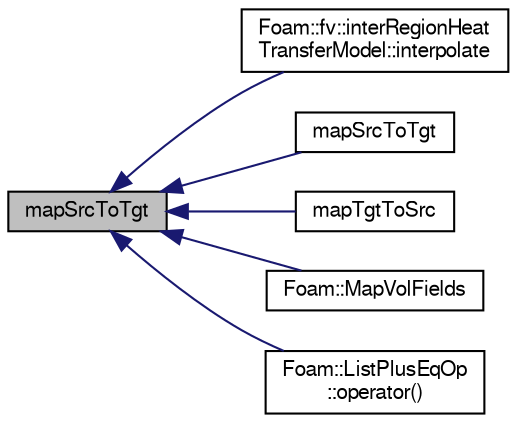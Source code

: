 digraph "mapSrcToTgt"
{
  bgcolor="transparent";
  edge [fontname="FreeSans",fontsize="10",labelfontname="FreeSans",labelfontsize="10"];
  node [fontname="FreeSans",fontsize="10",shape=record];
  rankdir="LR";
  Node609 [label="mapSrcToTgt",height=0.2,width=0.4,color="black", fillcolor="grey75", style="filled", fontcolor="black"];
  Node609 -> Node610 [dir="back",color="midnightblue",fontsize="10",style="solid",fontname="FreeSans"];
  Node610 [label="Foam::fv::interRegionHeat\lTransferModel::interpolate",height=0.2,width=0.4,color="black",URL="$a23542.html#a5b31350b0dde45d274db4f20318bd80c"];
  Node609 -> Node611 [dir="back",color="midnightblue",fontsize="10",style="solid",fontname="FreeSans"];
  Node611 [label="mapSrcToTgt",height=0.2,width=0.4,color="black",URL="$a29254.html#aa19a484c23b4b5d78d3bf44578b88f0e"];
  Node609 -> Node612 [dir="back",color="midnightblue",fontsize="10",style="solid",fontname="FreeSans"];
  Node612 [label="mapTgtToSrc",height=0.2,width=0.4,color="black",URL="$a29254.html#a126ebdb556e106598b1c9c5ad0631f1d"];
  Node609 -> Node613 [dir="back",color="midnightblue",fontsize="10",style="solid",fontname="FreeSans"];
  Node613 [label="Foam::MapVolFields",height=0.2,width=0.4,color="black",URL="$a21124.html#a28503324b926ee07931a938f49174c7c"];
  Node609 -> Node614 [dir="back",color="midnightblue",fontsize="10",style="solid",fontname="FreeSans"];
  Node614 [label="Foam::ListPlusEqOp\l::operator()",height=0.2,width=0.4,color="black",URL="$a28762.html#ae541a8a3d31c860e3706e0dbd101b8d8"];
}

